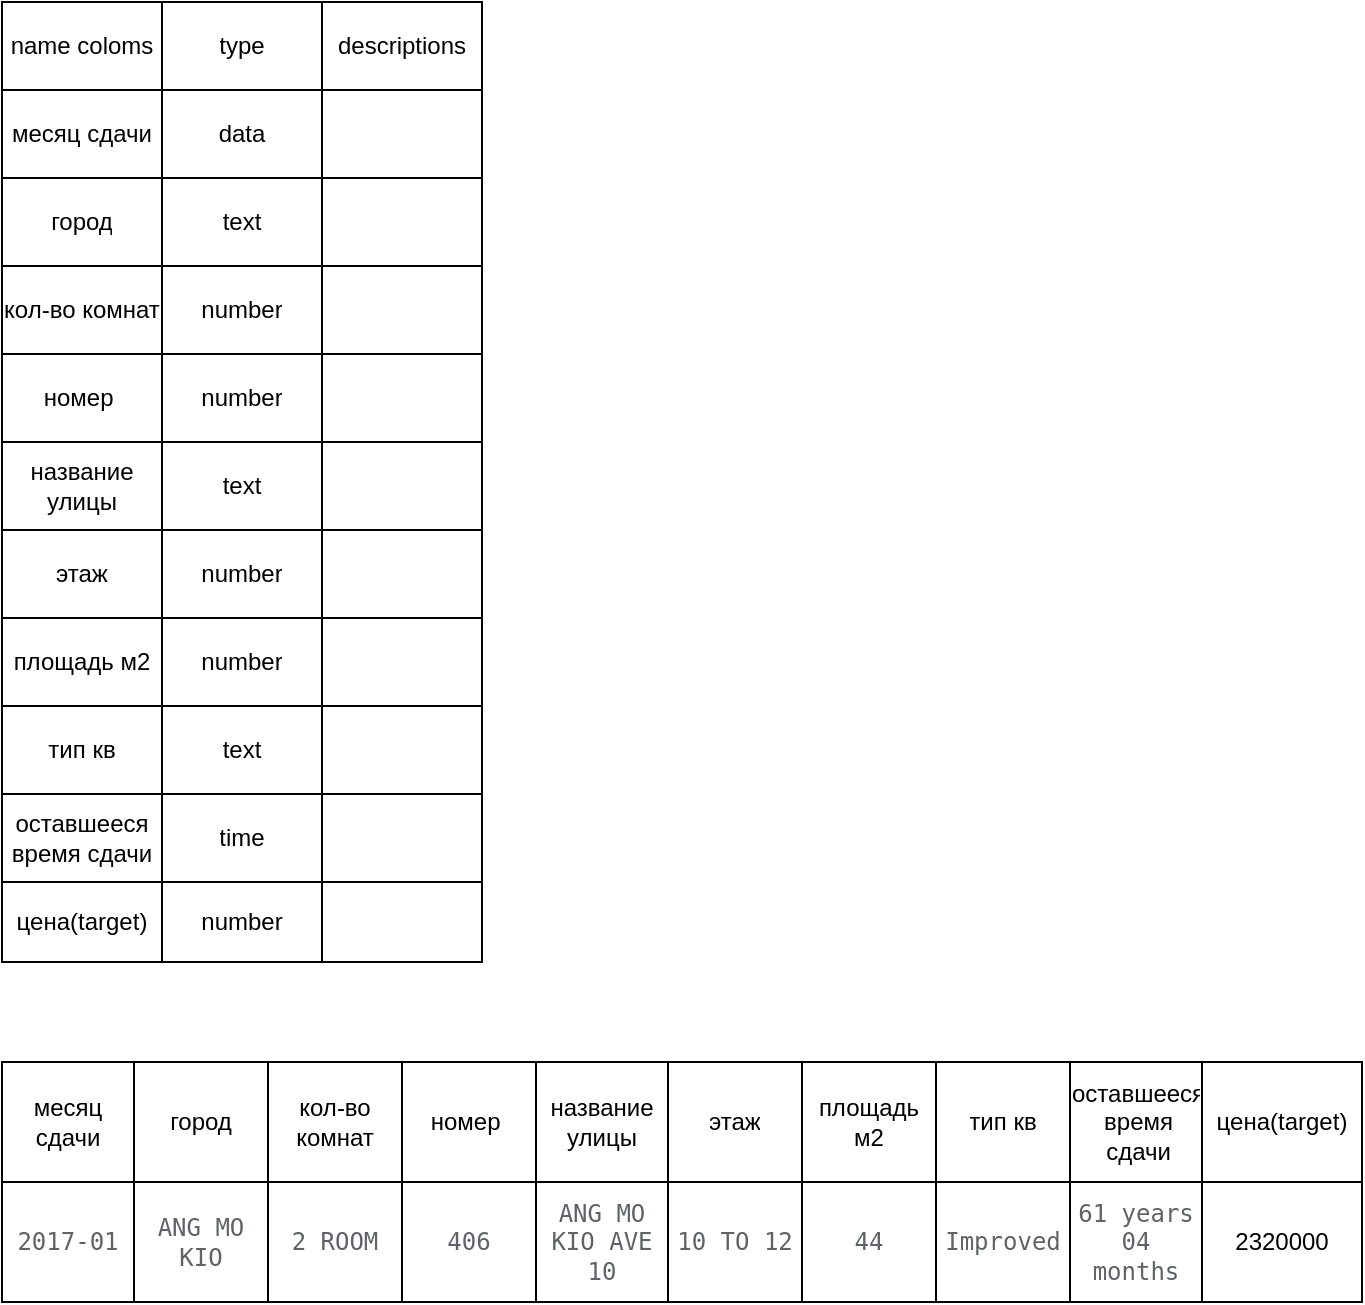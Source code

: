 <mxfile version="20.5.3" type="device"><diagram id="eG9MOGRCn-QImwTRAo61" name="Страница 1"><mxGraphModel dx="1422" dy="705" grid="1" gridSize="10" guides="1" tooltips="1" connect="1" arrows="1" fold="1" page="1" pageScale="1" pageWidth="827" pageHeight="1169" math="0" shadow="0"><root><mxCell id="0"/><mxCell id="1" parent="0"/><mxCell id="0oOz2VHAuT7v6Nxh4SWp-2" value="" style="shape=table;startSize=0;container=1;collapsible=0;childLayout=tableLayout;" vertex="1" parent="1"><mxGeometry x="40" y="120" width="240" height="440" as="geometry"/></mxCell><mxCell id="0oOz2VHAuT7v6Nxh4SWp-3" value="" style="shape=tableRow;horizontal=0;startSize=0;swimlaneHead=0;swimlaneBody=0;top=0;left=0;bottom=0;right=0;collapsible=0;dropTarget=0;fillColor=none;points=[[0,0.5],[1,0.5]];portConstraint=eastwest;" vertex="1" parent="0oOz2VHAuT7v6Nxh4SWp-2"><mxGeometry width="240" height="44" as="geometry"/></mxCell><mxCell id="0oOz2VHAuT7v6Nxh4SWp-4" value="name coloms" style="shape=partialRectangle;html=1;whiteSpace=wrap;connectable=0;overflow=hidden;fillColor=none;top=0;left=0;bottom=0;right=0;pointerEvents=1;" vertex="1" parent="0oOz2VHAuT7v6Nxh4SWp-3"><mxGeometry width="80" height="44" as="geometry"><mxRectangle width="80" height="44" as="alternateBounds"/></mxGeometry></mxCell><mxCell id="0oOz2VHAuT7v6Nxh4SWp-5" value="type" style="shape=partialRectangle;html=1;whiteSpace=wrap;connectable=0;overflow=hidden;fillColor=none;top=0;left=0;bottom=0;right=0;pointerEvents=1;" vertex="1" parent="0oOz2VHAuT7v6Nxh4SWp-3"><mxGeometry x="80" width="80" height="44" as="geometry"><mxRectangle width="80" height="44" as="alternateBounds"/></mxGeometry></mxCell><mxCell id="0oOz2VHAuT7v6Nxh4SWp-6" value="descriptions" style="shape=partialRectangle;html=1;whiteSpace=wrap;connectable=0;overflow=hidden;fillColor=none;top=0;left=0;bottom=0;right=0;pointerEvents=1;" vertex="1" parent="0oOz2VHAuT7v6Nxh4SWp-3"><mxGeometry x="160" width="80" height="44" as="geometry"><mxRectangle width="80" height="44" as="alternateBounds"/></mxGeometry></mxCell><mxCell id="0oOz2VHAuT7v6Nxh4SWp-7" value="" style="shape=tableRow;horizontal=0;startSize=0;swimlaneHead=0;swimlaneBody=0;top=0;left=0;bottom=0;right=0;collapsible=0;dropTarget=0;fillColor=none;points=[[0,0.5],[1,0.5]];portConstraint=eastwest;" vertex="1" parent="0oOz2VHAuT7v6Nxh4SWp-2"><mxGeometry y="44" width="240" height="44" as="geometry"/></mxCell><mxCell id="0oOz2VHAuT7v6Nxh4SWp-8" value="месяц сдачи" style="shape=partialRectangle;html=1;whiteSpace=wrap;connectable=0;overflow=hidden;fillColor=none;top=0;left=0;bottom=0;right=0;pointerEvents=1;" vertex="1" parent="0oOz2VHAuT7v6Nxh4SWp-7"><mxGeometry width="80" height="44" as="geometry"><mxRectangle width="80" height="44" as="alternateBounds"/></mxGeometry></mxCell><mxCell id="0oOz2VHAuT7v6Nxh4SWp-9" value="data" style="shape=partialRectangle;html=1;whiteSpace=wrap;connectable=0;overflow=hidden;fillColor=none;top=0;left=0;bottom=0;right=0;pointerEvents=1;" vertex="1" parent="0oOz2VHAuT7v6Nxh4SWp-7"><mxGeometry x="80" width="80" height="44" as="geometry"><mxRectangle width="80" height="44" as="alternateBounds"/></mxGeometry></mxCell><mxCell id="0oOz2VHAuT7v6Nxh4SWp-10" value="" style="shape=partialRectangle;html=1;whiteSpace=wrap;connectable=0;overflow=hidden;fillColor=none;top=0;left=0;bottom=0;right=0;pointerEvents=1;" vertex="1" parent="0oOz2VHAuT7v6Nxh4SWp-7"><mxGeometry x="160" width="80" height="44" as="geometry"><mxRectangle width="80" height="44" as="alternateBounds"/></mxGeometry></mxCell><mxCell id="0oOz2VHAuT7v6Nxh4SWp-11" value="" style="shape=tableRow;horizontal=0;startSize=0;swimlaneHead=0;swimlaneBody=0;top=0;left=0;bottom=0;right=0;collapsible=0;dropTarget=0;fillColor=none;points=[[0,0.5],[1,0.5]];portConstraint=eastwest;" vertex="1" parent="0oOz2VHAuT7v6Nxh4SWp-2"><mxGeometry y="88" width="240" height="44" as="geometry"/></mxCell><mxCell id="0oOz2VHAuT7v6Nxh4SWp-12" value="город" style="shape=partialRectangle;html=1;whiteSpace=wrap;connectable=0;overflow=hidden;fillColor=none;top=0;left=0;bottom=0;right=0;pointerEvents=1;" vertex="1" parent="0oOz2VHAuT7v6Nxh4SWp-11"><mxGeometry width="80" height="44" as="geometry"><mxRectangle width="80" height="44" as="alternateBounds"/></mxGeometry></mxCell><mxCell id="0oOz2VHAuT7v6Nxh4SWp-13" value="text" style="shape=partialRectangle;html=1;whiteSpace=wrap;connectable=0;overflow=hidden;fillColor=none;top=0;left=0;bottom=0;right=0;pointerEvents=1;" vertex="1" parent="0oOz2VHAuT7v6Nxh4SWp-11"><mxGeometry x="80" width="80" height="44" as="geometry"><mxRectangle width="80" height="44" as="alternateBounds"/></mxGeometry></mxCell><mxCell id="0oOz2VHAuT7v6Nxh4SWp-14" value="" style="shape=partialRectangle;html=1;whiteSpace=wrap;connectable=0;overflow=hidden;fillColor=none;top=0;left=0;bottom=0;right=0;pointerEvents=1;" vertex="1" parent="0oOz2VHAuT7v6Nxh4SWp-11"><mxGeometry x="160" width="80" height="44" as="geometry"><mxRectangle width="80" height="44" as="alternateBounds"/></mxGeometry></mxCell><mxCell id="0oOz2VHAuT7v6Nxh4SWp-15" value="" style="shape=tableRow;horizontal=0;startSize=0;swimlaneHead=0;swimlaneBody=0;top=0;left=0;bottom=0;right=0;collapsible=0;dropTarget=0;fillColor=none;points=[[0,0.5],[1,0.5]];portConstraint=eastwest;" vertex="1" parent="0oOz2VHAuT7v6Nxh4SWp-2"><mxGeometry y="132" width="240" height="44" as="geometry"/></mxCell><mxCell id="0oOz2VHAuT7v6Nxh4SWp-16" value="кол-во комнат" style="shape=partialRectangle;html=1;whiteSpace=wrap;connectable=0;overflow=hidden;fillColor=none;top=0;left=0;bottom=0;right=0;pointerEvents=1;" vertex="1" parent="0oOz2VHAuT7v6Nxh4SWp-15"><mxGeometry width="80" height="44" as="geometry"><mxRectangle width="80" height="44" as="alternateBounds"/></mxGeometry></mxCell><mxCell id="0oOz2VHAuT7v6Nxh4SWp-17" value="number" style="shape=partialRectangle;html=1;whiteSpace=wrap;connectable=0;overflow=hidden;fillColor=none;top=0;left=0;bottom=0;right=0;pointerEvents=1;" vertex="1" parent="0oOz2VHAuT7v6Nxh4SWp-15"><mxGeometry x="80" width="80" height="44" as="geometry"><mxRectangle width="80" height="44" as="alternateBounds"/></mxGeometry></mxCell><mxCell id="0oOz2VHAuT7v6Nxh4SWp-18" value="" style="shape=partialRectangle;html=1;whiteSpace=wrap;connectable=0;overflow=hidden;fillColor=none;top=0;left=0;bottom=0;right=0;pointerEvents=1;" vertex="1" parent="0oOz2VHAuT7v6Nxh4SWp-15"><mxGeometry x="160" width="80" height="44" as="geometry"><mxRectangle width="80" height="44" as="alternateBounds"/></mxGeometry></mxCell><mxCell id="0oOz2VHAuT7v6Nxh4SWp-19" value="" style="shape=tableRow;horizontal=0;startSize=0;swimlaneHead=0;swimlaneBody=0;top=0;left=0;bottom=0;right=0;collapsible=0;dropTarget=0;fillColor=none;points=[[0,0.5],[1,0.5]];portConstraint=eastwest;" vertex="1" parent="0oOz2VHAuT7v6Nxh4SWp-2"><mxGeometry y="176" width="240" height="44" as="geometry"/></mxCell><mxCell id="0oOz2VHAuT7v6Nxh4SWp-20" value="номер&amp;nbsp;" style="shape=partialRectangle;html=1;whiteSpace=wrap;connectable=0;overflow=hidden;fillColor=none;top=0;left=0;bottom=0;right=0;pointerEvents=1;" vertex="1" parent="0oOz2VHAuT7v6Nxh4SWp-19"><mxGeometry width="80" height="44" as="geometry"><mxRectangle width="80" height="44" as="alternateBounds"/></mxGeometry></mxCell><mxCell id="0oOz2VHAuT7v6Nxh4SWp-21" value="number" style="shape=partialRectangle;html=1;whiteSpace=wrap;connectable=0;overflow=hidden;fillColor=none;top=0;left=0;bottom=0;right=0;pointerEvents=1;" vertex="1" parent="0oOz2VHAuT7v6Nxh4SWp-19"><mxGeometry x="80" width="80" height="44" as="geometry"><mxRectangle width="80" height="44" as="alternateBounds"/></mxGeometry></mxCell><mxCell id="0oOz2VHAuT7v6Nxh4SWp-22" value="" style="shape=partialRectangle;html=1;whiteSpace=wrap;connectable=0;overflow=hidden;fillColor=none;top=0;left=0;bottom=0;right=0;pointerEvents=1;" vertex="1" parent="0oOz2VHAuT7v6Nxh4SWp-19"><mxGeometry x="160" width="80" height="44" as="geometry"><mxRectangle width="80" height="44" as="alternateBounds"/></mxGeometry></mxCell><mxCell id="0oOz2VHAuT7v6Nxh4SWp-23" value="" style="shape=tableRow;horizontal=0;startSize=0;swimlaneHead=0;swimlaneBody=0;top=0;left=0;bottom=0;right=0;collapsible=0;dropTarget=0;fillColor=none;points=[[0,0.5],[1,0.5]];portConstraint=eastwest;" vertex="1" parent="0oOz2VHAuT7v6Nxh4SWp-2"><mxGeometry y="220" width="240" height="44" as="geometry"/></mxCell><mxCell id="0oOz2VHAuT7v6Nxh4SWp-24" value="название улицы" style="shape=partialRectangle;html=1;whiteSpace=wrap;connectable=0;overflow=hidden;fillColor=none;top=0;left=0;bottom=0;right=0;pointerEvents=1;" vertex="1" parent="0oOz2VHAuT7v6Nxh4SWp-23"><mxGeometry width="80" height="44" as="geometry"><mxRectangle width="80" height="44" as="alternateBounds"/></mxGeometry></mxCell><mxCell id="0oOz2VHAuT7v6Nxh4SWp-25" value="text" style="shape=partialRectangle;html=1;whiteSpace=wrap;connectable=0;overflow=hidden;fillColor=none;top=0;left=0;bottom=0;right=0;pointerEvents=1;" vertex="1" parent="0oOz2VHAuT7v6Nxh4SWp-23"><mxGeometry x="80" width="80" height="44" as="geometry"><mxRectangle width="80" height="44" as="alternateBounds"/></mxGeometry></mxCell><mxCell id="0oOz2VHAuT7v6Nxh4SWp-26" value="" style="shape=partialRectangle;html=1;whiteSpace=wrap;connectable=0;overflow=hidden;fillColor=none;top=0;left=0;bottom=0;right=0;pointerEvents=1;" vertex="1" parent="0oOz2VHAuT7v6Nxh4SWp-23"><mxGeometry x="160" width="80" height="44" as="geometry"><mxRectangle width="80" height="44" as="alternateBounds"/></mxGeometry></mxCell><mxCell id="0oOz2VHAuT7v6Nxh4SWp-27" value="" style="shape=tableRow;horizontal=0;startSize=0;swimlaneHead=0;swimlaneBody=0;top=0;left=0;bottom=0;right=0;collapsible=0;dropTarget=0;fillColor=none;points=[[0,0.5],[1,0.5]];portConstraint=eastwest;" vertex="1" parent="0oOz2VHAuT7v6Nxh4SWp-2"><mxGeometry y="264" width="240" height="44" as="geometry"/></mxCell><mxCell id="0oOz2VHAuT7v6Nxh4SWp-28" value="этаж" style="shape=partialRectangle;html=1;whiteSpace=wrap;connectable=0;overflow=hidden;fillColor=none;top=0;left=0;bottom=0;right=0;pointerEvents=1;" vertex="1" parent="0oOz2VHAuT7v6Nxh4SWp-27"><mxGeometry width="80" height="44" as="geometry"><mxRectangle width="80" height="44" as="alternateBounds"/></mxGeometry></mxCell><mxCell id="0oOz2VHAuT7v6Nxh4SWp-29" value="number" style="shape=partialRectangle;html=1;whiteSpace=wrap;connectable=0;overflow=hidden;fillColor=none;top=0;left=0;bottom=0;right=0;pointerEvents=1;" vertex="1" parent="0oOz2VHAuT7v6Nxh4SWp-27"><mxGeometry x="80" width="80" height="44" as="geometry"><mxRectangle width="80" height="44" as="alternateBounds"/></mxGeometry></mxCell><mxCell id="0oOz2VHAuT7v6Nxh4SWp-30" value="" style="shape=partialRectangle;html=1;whiteSpace=wrap;connectable=0;overflow=hidden;fillColor=none;top=0;left=0;bottom=0;right=0;pointerEvents=1;" vertex="1" parent="0oOz2VHAuT7v6Nxh4SWp-27"><mxGeometry x="160" width="80" height="44" as="geometry"><mxRectangle width="80" height="44" as="alternateBounds"/></mxGeometry></mxCell><mxCell id="0oOz2VHAuT7v6Nxh4SWp-31" value="" style="shape=tableRow;horizontal=0;startSize=0;swimlaneHead=0;swimlaneBody=0;top=0;left=0;bottom=0;right=0;collapsible=0;dropTarget=0;fillColor=none;points=[[0,0.5],[1,0.5]];portConstraint=eastwest;" vertex="1" parent="0oOz2VHAuT7v6Nxh4SWp-2"><mxGeometry y="308" width="240" height="44" as="geometry"/></mxCell><mxCell id="0oOz2VHAuT7v6Nxh4SWp-32" value="площадь м2" style="shape=partialRectangle;html=1;whiteSpace=wrap;connectable=0;overflow=hidden;fillColor=none;top=0;left=0;bottom=0;right=0;pointerEvents=1;" vertex="1" parent="0oOz2VHAuT7v6Nxh4SWp-31"><mxGeometry width="80" height="44" as="geometry"><mxRectangle width="80" height="44" as="alternateBounds"/></mxGeometry></mxCell><mxCell id="0oOz2VHAuT7v6Nxh4SWp-33" value="number" style="shape=partialRectangle;html=1;whiteSpace=wrap;connectable=0;overflow=hidden;fillColor=none;top=0;left=0;bottom=0;right=0;pointerEvents=1;" vertex="1" parent="0oOz2VHAuT7v6Nxh4SWp-31"><mxGeometry x="80" width="80" height="44" as="geometry"><mxRectangle width="80" height="44" as="alternateBounds"/></mxGeometry></mxCell><mxCell id="0oOz2VHAuT7v6Nxh4SWp-34" value="" style="shape=partialRectangle;html=1;whiteSpace=wrap;connectable=0;overflow=hidden;fillColor=none;top=0;left=0;bottom=0;right=0;pointerEvents=1;" vertex="1" parent="0oOz2VHAuT7v6Nxh4SWp-31"><mxGeometry x="160" width="80" height="44" as="geometry"><mxRectangle width="80" height="44" as="alternateBounds"/></mxGeometry></mxCell><mxCell id="0oOz2VHAuT7v6Nxh4SWp-35" value="" style="shape=tableRow;horizontal=0;startSize=0;swimlaneHead=0;swimlaneBody=0;top=0;left=0;bottom=0;right=0;collapsible=0;dropTarget=0;fillColor=none;points=[[0,0.5],[1,0.5]];portConstraint=eastwest;" vertex="1" parent="0oOz2VHAuT7v6Nxh4SWp-2"><mxGeometry y="352" width="240" height="44" as="geometry"/></mxCell><mxCell id="0oOz2VHAuT7v6Nxh4SWp-36" value="тип кв" style="shape=partialRectangle;html=1;whiteSpace=wrap;connectable=0;overflow=hidden;fillColor=none;top=0;left=0;bottom=0;right=0;pointerEvents=1;" vertex="1" parent="0oOz2VHAuT7v6Nxh4SWp-35"><mxGeometry width="80" height="44" as="geometry"><mxRectangle width="80" height="44" as="alternateBounds"/></mxGeometry></mxCell><mxCell id="0oOz2VHAuT7v6Nxh4SWp-37" value="text" style="shape=partialRectangle;html=1;whiteSpace=wrap;connectable=0;overflow=hidden;fillColor=none;top=0;left=0;bottom=0;right=0;pointerEvents=1;" vertex="1" parent="0oOz2VHAuT7v6Nxh4SWp-35"><mxGeometry x="80" width="80" height="44" as="geometry"><mxRectangle width="80" height="44" as="alternateBounds"/></mxGeometry></mxCell><mxCell id="0oOz2VHAuT7v6Nxh4SWp-38" value="" style="shape=partialRectangle;html=1;whiteSpace=wrap;connectable=0;overflow=hidden;fillColor=none;top=0;left=0;bottom=0;right=0;pointerEvents=1;" vertex="1" parent="0oOz2VHAuT7v6Nxh4SWp-35"><mxGeometry x="160" width="80" height="44" as="geometry"><mxRectangle width="80" height="44" as="alternateBounds"/></mxGeometry></mxCell><mxCell id="0oOz2VHAuT7v6Nxh4SWp-39" value="" style="shape=tableRow;horizontal=0;startSize=0;swimlaneHead=0;swimlaneBody=0;top=0;left=0;bottom=0;right=0;collapsible=0;dropTarget=0;fillColor=none;points=[[0,0.5],[1,0.5]];portConstraint=eastwest;" vertex="1" parent="0oOz2VHAuT7v6Nxh4SWp-2"><mxGeometry y="396" width="240" height="44" as="geometry"/></mxCell><mxCell id="0oOz2VHAuT7v6Nxh4SWp-40" value="оставшееся время сдачи" style="shape=partialRectangle;html=1;whiteSpace=wrap;connectable=0;overflow=hidden;fillColor=none;top=0;left=0;bottom=0;right=0;pointerEvents=1;" vertex="1" parent="0oOz2VHAuT7v6Nxh4SWp-39"><mxGeometry width="80" height="44" as="geometry"><mxRectangle width="80" height="44" as="alternateBounds"/></mxGeometry></mxCell><mxCell id="0oOz2VHAuT7v6Nxh4SWp-41" value="time" style="shape=partialRectangle;html=1;whiteSpace=wrap;connectable=0;overflow=hidden;fillColor=none;top=0;left=0;bottom=0;right=0;pointerEvents=1;" vertex="1" parent="0oOz2VHAuT7v6Nxh4SWp-39"><mxGeometry x="80" width="80" height="44" as="geometry"><mxRectangle width="80" height="44" as="alternateBounds"/></mxGeometry></mxCell><mxCell id="0oOz2VHAuT7v6Nxh4SWp-42" value="" style="shape=partialRectangle;html=1;whiteSpace=wrap;connectable=0;overflow=hidden;fillColor=none;top=0;left=0;bottom=0;right=0;pointerEvents=1;" vertex="1" parent="0oOz2VHAuT7v6Nxh4SWp-39"><mxGeometry x="160" width="80" height="44" as="geometry"><mxRectangle width="80" height="44" as="alternateBounds"/></mxGeometry></mxCell><mxCell id="0oOz2VHAuT7v6Nxh4SWp-116" value="" style="shape=table;startSize=0;container=1;collapsible=0;childLayout=tableLayout;" vertex="1" parent="1"><mxGeometry x="40" y="650" width="600" height="120" as="geometry"/></mxCell><mxCell id="0oOz2VHAuT7v6Nxh4SWp-117" value="" style="shape=tableRow;horizontal=0;startSize=0;swimlaneHead=0;swimlaneBody=0;top=0;left=0;bottom=0;right=0;collapsible=0;dropTarget=0;fillColor=none;points=[[0,0.5],[1,0.5]];portConstraint=eastwest;" vertex="1" parent="0oOz2VHAuT7v6Nxh4SWp-116"><mxGeometry width="600" height="60" as="geometry"/></mxCell><mxCell id="0oOz2VHAuT7v6Nxh4SWp-118" value="месяц сдачи" style="shape=partialRectangle;html=1;whiteSpace=wrap;connectable=0;overflow=hidden;fillColor=none;top=0;left=0;bottom=0;right=0;pointerEvents=1;" vertex="1" parent="0oOz2VHAuT7v6Nxh4SWp-117"><mxGeometry width="66" height="60" as="geometry"><mxRectangle width="66" height="60" as="alternateBounds"/></mxGeometry></mxCell><mxCell id="0oOz2VHAuT7v6Nxh4SWp-119" value="город" style="shape=partialRectangle;html=1;whiteSpace=wrap;connectable=0;overflow=hidden;fillColor=none;top=0;left=0;bottom=0;right=0;pointerEvents=1;" vertex="1" parent="0oOz2VHAuT7v6Nxh4SWp-117"><mxGeometry x="66" width="67" height="60" as="geometry"><mxRectangle width="67" height="60" as="alternateBounds"/></mxGeometry></mxCell><mxCell id="0oOz2VHAuT7v6Nxh4SWp-120" value="кол-во комнат" style="shape=partialRectangle;html=1;whiteSpace=wrap;connectable=0;overflow=hidden;fillColor=none;top=0;left=0;bottom=0;right=0;pointerEvents=1;" vertex="1" parent="0oOz2VHAuT7v6Nxh4SWp-117"><mxGeometry x="133" width="67" height="60" as="geometry"><mxRectangle width="67" height="60" as="alternateBounds"/></mxGeometry></mxCell><mxCell id="0oOz2VHAuT7v6Nxh4SWp-121" value="номер&amp;nbsp;" style="shape=partialRectangle;html=1;whiteSpace=wrap;connectable=0;overflow=hidden;fillColor=none;top=0;left=0;bottom=0;right=0;pointerEvents=1;" vertex="1" parent="0oOz2VHAuT7v6Nxh4SWp-117"><mxGeometry x="200" width="67" height="60" as="geometry"><mxRectangle width="67" height="60" as="alternateBounds"/></mxGeometry></mxCell><mxCell id="0oOz2VHAuT7v6Nxh4SWp-122" value="название улицы" style="shape=partialRectangle;html=1;whiteSpace=wrap;connectable=0;overflow=hidden;fillColor=none;top=0;left=0;bottom=0;right=0;pointerEvents=1;" vertex="1" parent="0oOz2VHAuT7v6Nxh4SWp-117"><mxGeometry x="267" width="66" height="60" as="geometry"><mxRectangle width="66" height="60" as="alternateBounds"/></mxGeometry></mxCell><mxCell id="0oOz2VHAuT7v6Nxh4SWp-123" value="этаж" style="shape=partialRectangle;html=1;whiteSpace=wrap;connectable=0;overflow=hidden;fillColor=none;top=0;left=0;bottom=0;right=0;pointerEvents=1;" vertex="1" parent="0oOz2VHAuT7v6Nxh4SWp-117"><mxGeometry x="333" width="67" height="60" as="geometry"><mxRectangle width="67" height="60" as="alternateBounds"/></mxGeometry></mxCell><mxCell id="0oOz2VHAuT7v6Nxh4SWp-124" value="площадь м2" style="shape=partialRectangle;html=1;whiteSpace=wrap;connectable=0;overflow=hidden;fillColor=none;top=0;left=0;bottom=0;right=0;pointerEvents=1;" vertex="1" parent="0oOz2VHAuT7v6Nxh4SWp-117"><mxGeometry x="400" width="67" height="60" as="geometry"><mxRectangle width="67" height="60" as="alternateBounds"/></mxGeometry></mxCell><mxCell id="0oOz2VHAuT7v6Nxh4SWp-125" value="тип кв" style="shape=partialRectangle;html=1;whiteSpace=wrap;connectable=0;overflow=hidden;fillColor=none;top=0;left=0;bottom=0;right=0;pointerEvents=1;" vertex="1" parent="0oOz2VHAuT7v6Nxh4SWp-117"><mxGeometry x="467" width="67" height="60" as="geometry"><mxRectangle width="67" height="60" as="alternateBounds"/></mxGeometry></mxCell><mxCell id="0oOz2VHAuT7v6Nxh4SWp-126" value="оставшееся время сдачи" style="shape=partialRectangle;html=1;whiteSpace=wrap;connectable=0;overflow=hidden;fillColor=none;top=0;left=0;bottom=0;right=0;pointerEvents=1;" vertex="1" parent="0oOz2VHAuT7v6Nxh4SWp-117"><mxGeometry x="534" width="66" height="60" as="geometry"><mxRectangle width="66" height="60" as="alternateBounds"/></mxGeometry></mxCell><mxCell id="0oOz2VHAuT7v6Nxh4SWp-127" value="" style="shape=tableRow;horizontal=0;startSize=0;swimlaneHead=0;swimlaneBody=0;top=0;left=0;bottom=0;right=0;collapsible=0;dropTarget=0;fillColor=none;points=[[0,0.5],[1,0.5]];portConstraint=eastwest;" vertex="1" parent="0oOz2VHAuT7v6Nxh4SWp-116"><mxGeometry y="60" width="600" height="60" as="geometry"/></mxCell><mxCell id="0oOz2VHAuT7v6Nxh4SWp-128" value="&lt;span style=&quot;color: rgb(95, 99, 104); font-family: &amp;quot;Roboto Mono&amp;quot;, monospace; text-align: left; background-color: rgb(255, 255, 255);&quot;&gt;2017-01&lt;/span&gt;" style="shape=partialRectangle;html=1;whiteSpace=wrap;connectable=0;overflow=hidden;fillColor=none;top=0;left=0;bottom=0;right=0;pointerEvents=1;" vertex="1" parent="0oOz2VHAuT7v6Nxh4SWp-127"><mxGeometry width="66" height="60" as="geometry"><mxRectangle width="66" height="60" as="alternateBounds"/></mxGeometry></mxCell><mxCell id="0oOz2VHAuT7v6Nxh4SWp-129" value="&lt;span style=&quot;color: rgb(95, 99, 104); font-family: &amp;quot;Roboto Mono&amp;quot;, monospace; text-align: left; background-color: rgb(255, 255, 255);&quot;&gt;ANG MO KIO&lt;/span&gt;" style="shape=partialRectangle;html=1;whiteSpace=wrap;connectable=0;overflow=hidden;fillColor=none;top=0;left=0;bottom=0;right=0;pointerEvents=1;" vertex="1" parent="0oOz2VHAuT7v6Nxh4SWp-127"><mxGeometry x="66" width="67" height="60" as="geometry"><mxRectangle width="67" height="60" as="alternateBounds"/></mxGeometry></mxCell><mxCell id="0oOz2VHAuT7v6Nxh4SWp-130" value="&lt;span style=&quot;color: rgb(95, 99, 104); font-family: &amp;quot;Roboto Mono&amp;quot;, monospace; text-align: left; background-color: rgb(255, 255, 255);&quot;&gt;2 ROOM&lt;/span&gt;" style="shape=partialRectangle;html=1;whiteSpace=wrap;connectable=0;overflow=hidden;fillColor=none;top=0;left=0;bottom=0;right=0;pointerEvents=1;" vertex="1" parent="0oOz2VHAuT7v6Nxh4SWp-127"><mxGeometry x="133" width="67" height="60" as="geometry"><mxRectangle width="67" height="60" as="alternateBounds"/></mxGeometry></mxCell><mxCell id="0oOz2VHAuT7v6Nxh4SWp-131" value="&lt;span style=&quot;color: rgb(95, 99, 104); font-family: &amp;quot;Roboto Mono&amp;quot;, monospace; text-align: left; background-color: rgb(255, 255, 255);&quot;&gt;406&lt;/span&gt;" style="shape=partialRectangle;html=1;whiteSpace=wrap;connectable=0;overflow=hidden;fillColor=none;top=0;left=0;bottom=0;right=0;pointerEvents=1;" vertex="1" parent="0oOz2VHAuT7v6Nxh4SWp-127"><mxGeometry x="200" width="67" height="60" as="geometry"><mxRectangle width="67" height="60" as="alternateBounds"/></mxGeometry></mxCell><mxCell id="0oOz2VHAuT7v6Nxh4SWp-132" value="&lt;span style=&quot;color: rgb(95, 99, 104); font-family: &amp;quot;Roboto Mono&amp;quot;, monospace; text-align: left; background-color: rgb(255, 255, 255);&quot;&gt;ANG MO KIO AVE 10&lt;/span&gt;" style="shape=partialRectangle;html=1;whiteSpace=wrap;connectable=0;overflow=hidden;fillColor=none;top=0;left=0;bottom=0;right=0;pointerEvents=1;" vertex="1" parent="0oOz2VHAuT7v6Nxh4SWp-127"><mxGeometry x="267" width="66" height="60" as="geometry"><mxRectangle width="66" height="60" as="alternateBounds"/></mxGeometry></mxCell><mxCell id="0oOz2VHAuT7v6Nxh4SWp-133" value="&lt;span style=&quot;color: rgb(95, 99, 104); font-family: &amp;quot;Roboto Mono&amp;quot;, monospace; text-align: left; background-color: rgb(255, 255, 255);&quot;&gt;10 TO 12&lt;/span&gt;" style="shape=partialRectangle;html=1;whiteSpace=wrap;connectable=0;overflow=hidden;fillColor=none;top=0;left=0;bottom=0;right=0;pointerEvents=1;" vertex="1" parent="0oOz2VHAuT7v6Nxh4SWp-127"><mxGeometry x="333" width="67" height="60" as="geometry"><mxRectangle width="67" height="60" as="alternateBounds"/></mxGeometry></mxCell><mxCell id="0oOz2VHAuT7v6Nxh4SWp-134" value="&lt;span style=&quot;color: rgb(95, 99, 104); font-family: &amp;quot;Roboto Mono&amp;quot;, monospace; text-align: left; background-color: rgb(255, 255, 255);&quot;&gt;44&lt;/span&gt;" style="shape=partialRectangle;html=1;whiteSpace=wrap;connectable=0;overflow=hidden;fillColor=none;top=0;left=0;bottom=0;right=0;pointerEvents=1;" vertex="1" parent="0oOz2VHAuT7v6Nxh4SWp-127"><mxGeometry x="400" width="67" height="60" as="geometry"><mxRectangle width="67" height="60" as="alternateBounds"/></mxGeometry></mxCell><mxCell id="0oOz2VHAuT7v6Nxh4SWp-135" value="&lt;span style=&quot;color: rgb(95, 99, 104); font-family: &amp;quot;Roboto Mono&amp;quot;, monospace; text-align: left; background-color: rgb(255, 255, 255);&quot;&gt;Improved&lt;/span&gt;" style="shape=partialRectangle;html=1;whiteSpace=wrap;connectable=0;overflow=hidden;fillColor=none;top=0;left=0;bottom=0;right=0;pointerEvents=1;" vertex="1" parent="0oOz2VHAuT7v6Nxh4SWp-127"><mxGeometry x="467" width="67" height="60" as="geometry"><mxRectangle width="67" height="60" as="alternateBounds"/></mxGeometry></mxCell><mxCell id="0oOz2VHAuT7v6Nxh4SWp-136" value="&lt;span style=&quot;color: rgb(95, 99, 104); font-family: &amp;quot;Roboto Mono&amp;quot;, monospace; text-align: left; background-color: rgb(255, 255, 255);&quot;&gt;61 years 04 months&lt;/span&gt;" style="shape=partialRectangle;html=1;whiteSpace=wrap;connectable=0;overflow=hidden;fillColor=none;top=0;left=0;bottom=0;right=0;pointerEvents=1;" vertex="1" parent="0oOz2VHAuT7v6Nxh4SWp-127"><mxGeometry x="534" width="66" height="60" as="geometry"><mxRectangle width="66" height="60" as="alternateBounds"/></mxGeometry></mxCell><mxCell id="0oOz2VHAuT7v6Nxh4SWp-137" value="цена(target)" style="rounded=0;whiteSpace=wrap;html=1;" vertex="1" parent="1"><mxGeometry x="40" y="560" width="80" height="40" as="geometry"/></mxCell><mxCell id="0oOz2VHAuT7v6Nxh4SWp-138" value="number" style="rounded=0;whiteSpace=wrap;html=1;" vertex="1" parent="1"><mxGeometry x="120" y="560" width="80" height="40" as="geometry"/></mxCell><mxCell id="0oOz2VHAuT7v6Nxh4SWp-139" value="цена(target)" style="rounded=0;whiteSpace=wrap;html=1;" vertex="1" parent="1"><mxGeometry x="640" y="650" width="80" height="60" as="geometry"/></mxCell><mxCell id="0oOz2VHAuT7v6Nxh4SWp-140" value="2320000" style="rounded=0;whiteSpace=wrap;html=1;" vertex="1" parent="1"><mxGeometry x="640" y="710" width="80" height="60" as="geometry"/></mxCell><mxCell id="0oOz2VHAuT7v6Nxh4SWp-141" value="" style="rounded=0;whiteSpace=wrap;html=1;" vertex="1" parent="1"><mxGeometry x="200" y="560" width="80" height="40" as="geometry"/></mxCell></root></mxGraphModel></diagram></mxfile>